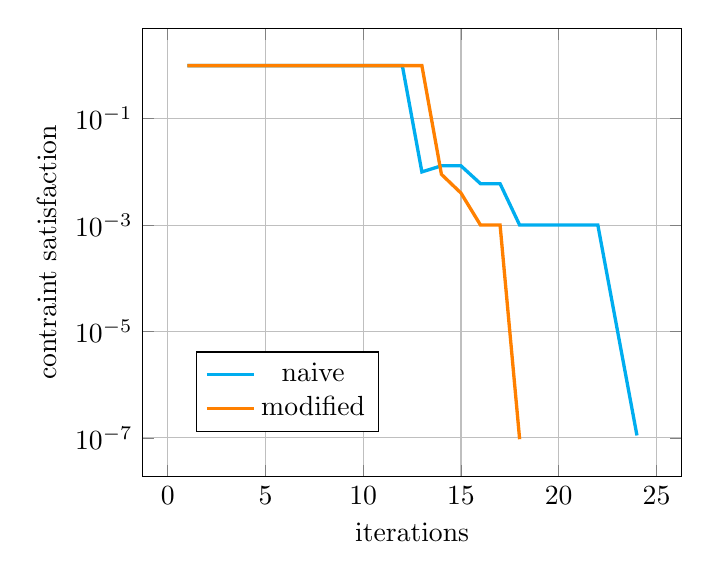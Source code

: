 \begin{tikzpicture}
\begin{axis}[xlabel={iterations}, ylabel={contraint satisfaction}, ymode=log, xmajorgrids, ymajorgrids, legend style={at={(0.1,0.1)},anchor=south west}]
    \addplot[color={cyan}, no marks, very thick]
        coordinates {
            (1,0.997)
            (2,0.997)
            (3,0.997)
            (4,0.997)
            (5,0.997)
            (6,0.997)
            (7,0.997)
            (8,0.997)
            (9,0.997)
            (10,0.997)
            (11,0.997)
            (12,0.997)
            (13,0.01)
            (14,0.013)
            (15,0.013)
            (16,0.006)
            (17,0.006)
            (18,0.001)
            (19,0.001)
            (20,0.001)
            (21,0.001)
            (22,0.001)
            (23,0.0)
            (24,1.11e-7)
        }
        ;
    \addplot+[color={orange}, no marks, very thick]
        coordinates {
            (1,0.997)
            (2,0.997)
            (3,0.997)
            (4,0.997)
            (5,0.997)
            (6,0.997)
            (7,0.997)
            (8,0.997)
            (9,0.997)
            (10,0.997)
            (11,0.997)
            (12,0.997)
            (13,0.997)
            (14,0.009)
            (15,0.004)
            (16,0.001)
            (17,0.001)
            (18,9.431e-8)
        }
        ;
    \legend{{naive},{modified}}
\end{axis}
\end{tikzpicture}
